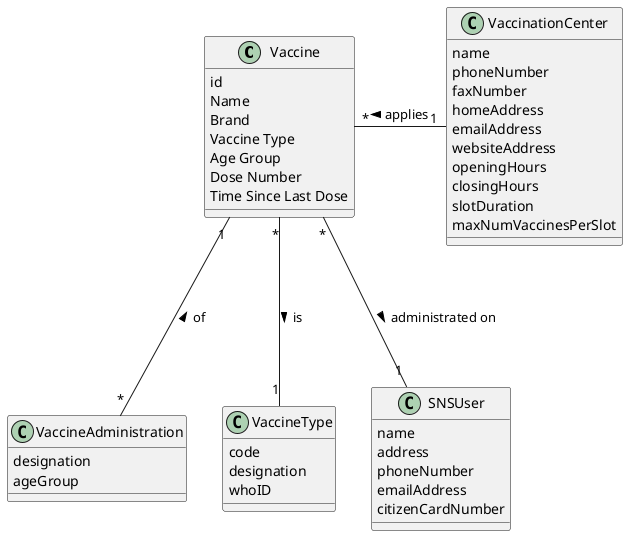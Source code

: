 @startuml
'https://plantuml.com/sequence-diagram

class Vaccine{
id
Name
Brand
Vaccine Type
Age Group
Dose Number
Time Since Last Dose
}
class VaccinationCenter{
name
phoneNumber
faxNumber
homeAddress
emailAddress
websiteAddress
openingHours
closingHours
slotDuration
maxNumVaccinesPerSlot
}
class VaccineAdministration{
designation
ageGroup
}
class VaccineType{
code
designation
whoID
}
class SNSUser{
name
address
phoneNumber
emailAddress
citizenCardNumber
}

Vaccine "1" -down-- "*" VaccineAdministration : of <
VaccinationCenter "1" -left- "*" Vaccine : applies >
Vaccine "*" -down-- "1" VaccineType : is >
Vaccine "*" -down-- "1" SNSUser : > administrated on

@enduml